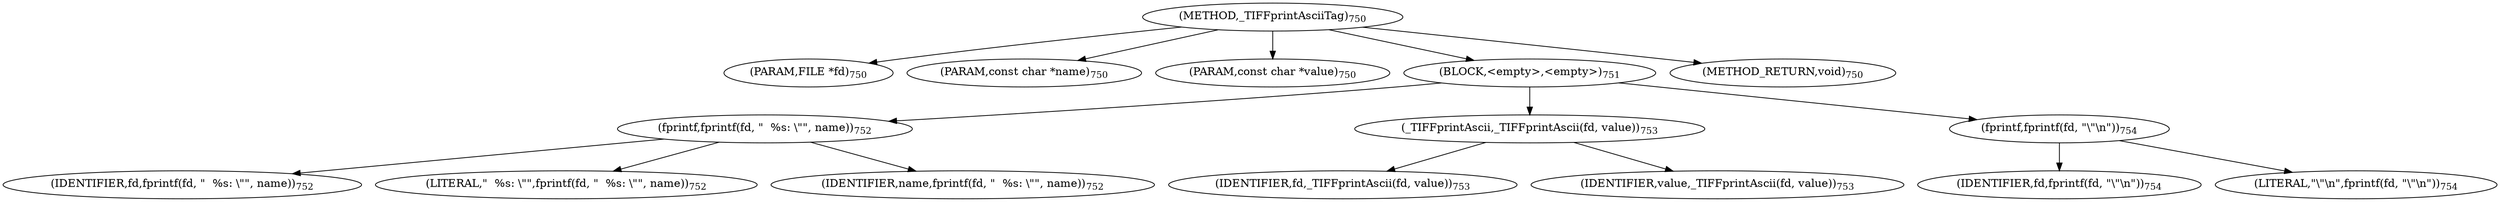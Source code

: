digraph "_TIFFprintAsciiTag" {  
"4610" [label = <(METHOD,_TIFFprintAsciiTag)<SUB>750</SUB>> ]
"4611" [label = <(PARAM,FILE *fd)<SUB>750</SUB>> ]
"4612" [label = <(PARAM,const char *name)<SUB>750</SUB>> ]
"4613" [label = <(PARAM,const char *value)<SUB>750</SUB>> ]
"4614" [label = <(BLOCK,&lt;empty&gt;,&lt;empty&gt;)<SUB>751</SUB>> ]
"4615" [label = <(fprintf,fprintf(fd, &quot;  %s: \&quot;&quot;, name))<SUB>752</SUB>> ]
"4616" [label = <(IDENTIFIER,fd,fprintf(fd, &quot;  %s: \&quot;&quot;, name))<SUB>752</SUB>> ]
"4617" [label = <(LITERAL,&quot;  %s: \&quot;&quot;,fprintf(fd, &quot;  %s: \&quot;&quot;, name))<SUB>752</SUB>> ]
"4618" [label = <(IDENTIFIER,name,fprintf(fd, &quot;  %s: \&quot;&quot;, name))<SUB>752</SUB>> ]
"4619" [label = <(_TIFFprintAscii,_TIFFprintAscii(fd, value))<SUB>753</SUB>> ]
"4620" [label = <(IDENTIFIER,fd,_TIFFprintAscii(fd, value))<SUB>753</SUB>> ]
"4621" [label = <(IDENTIFIER,value,_TIFFprintAscii(fd, value))<SUB>753</SUB>> ]
"4622" [label = <(fprintf,fprintf(fd, &quot;\&quot;\n&quot;))<SUB>754</SUB>> ]
"4623" [label = <(IDENTIFIER,fd,fprintf(fd, &quot;\&quot;\n&quot;))<SUB>754</SUB>> ]
"4624" [label = <(LITERAL,&quot;\&quot;\n&quot;,fprintf(fd, &quot;\&quot;\n&quot;))<SUB>754</SUB>> ]
"4625" [label = <(METHOD_RETURN,void)<SUB>750</SUB>> ]
  "4610" -> "4611" 
  "4610" -> "4612" 
  "4610" -> "4613" 
  "4610" -> "4614" 
  "4610" -> "4625" 
  "4614" -> "4615" 
  "4614" -> "4619" 
  "4614" -> "4622" 
  "4615" -> "4616" 
  "4615" -> "4617" 
  "4615" -> "4618" 
  "4619" -> "4620" 
  "4619" -> "4621" 
  "4622" -> "4623" 
  "4622" -> "4624" 
}
